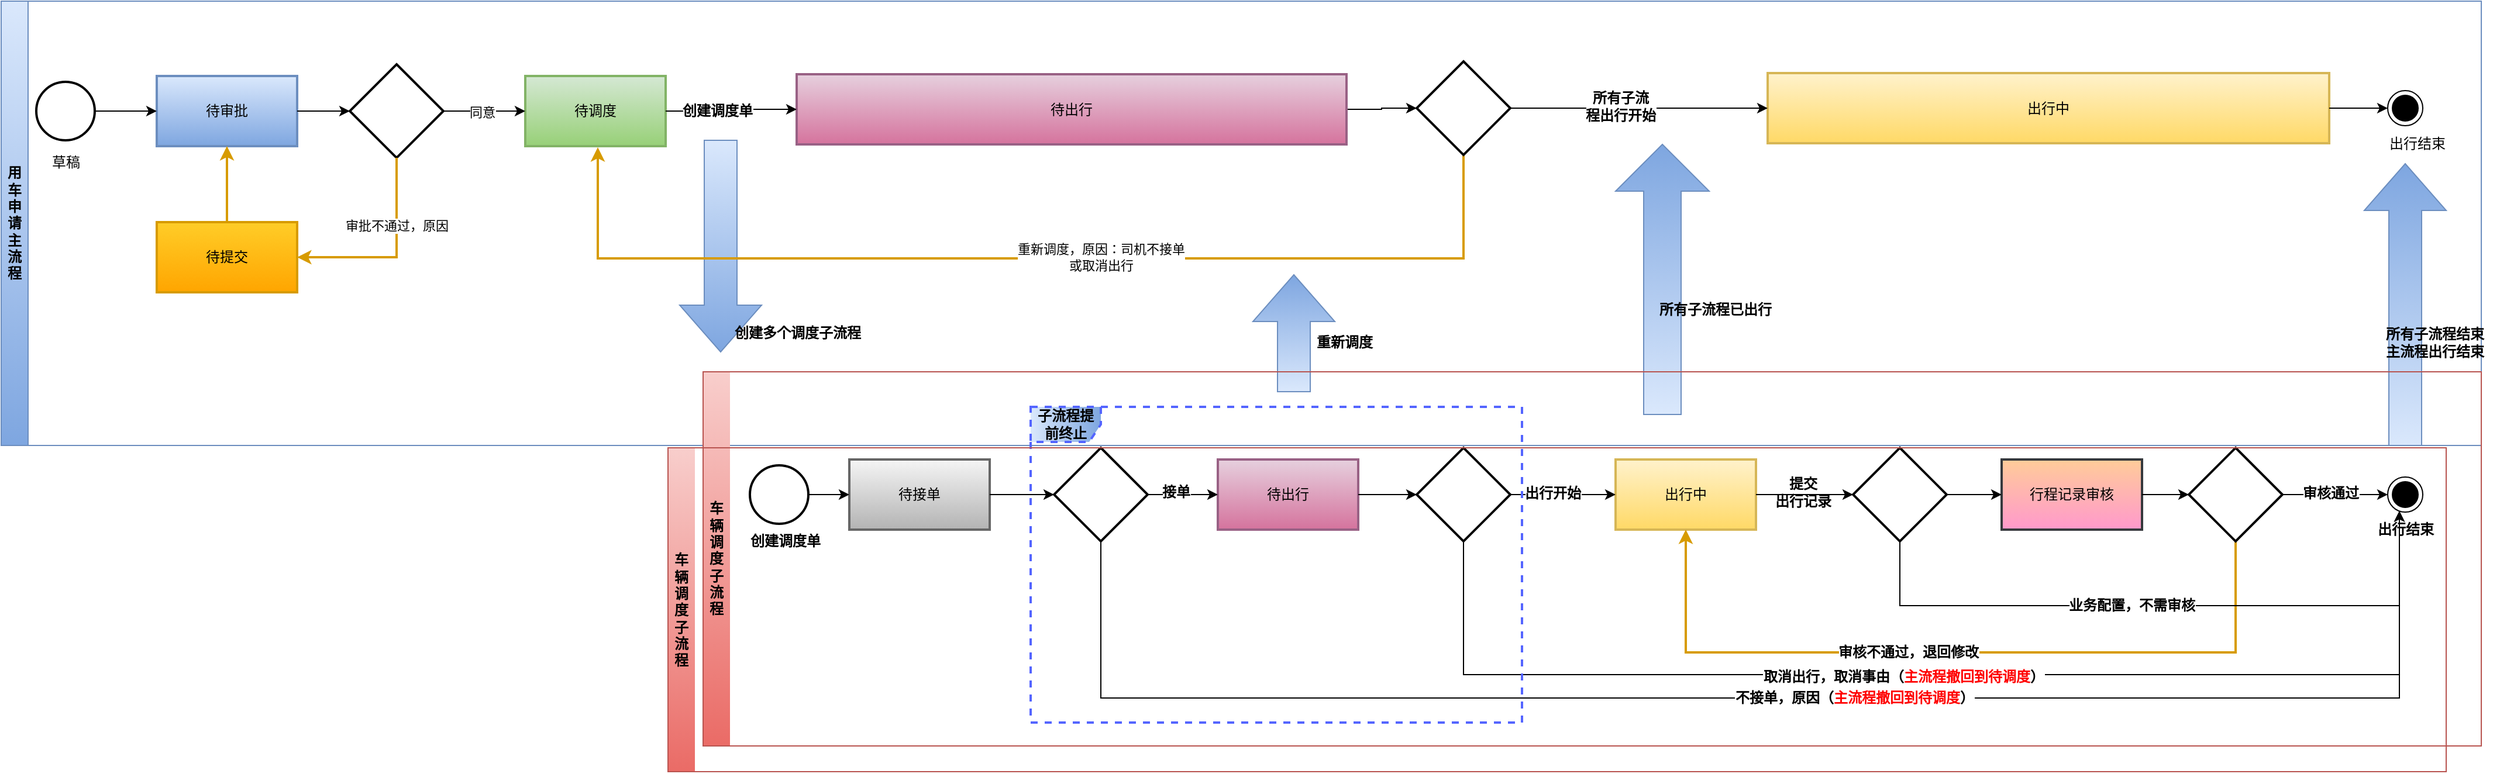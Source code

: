 <mxfile version="23.1.5" type="github">
  <diagram name="第 1 页" id="aXcOtmcwqD40-IplEOml">
    <mxGraphModel dx="2593" dy="1373" grid="1" gridSize="10" guides="1" tooltips="1" connect="1" arrows="1" fold="1" page="1" pageScale="1" pageWidth="413" pageHeight="291" math="0" shadow="0">
      <root>
        <mxCell id="0" />
        <mxCell id="1" parent="0" />
        <mxCell id="gm9_kd5wZLlUvfbRDpWR-106" value="" style="group" vertex="1" connectable="0" parent="1">
          <mxGeometry x="130" y="90" width="2135" height="659" as="geometry" />
        </mxCell>
        <mxCell id="gm9_kd5wZLlUvfbRDpWR-6" value="待审批" style="whiteSpace=wrap;html=1;strokeWidth=2;fillColor=#dae8fc;gradientColor=#7ea6e0;strokeColor=#6c8ebf;" vertex="1" parent="gm9_kd5wZLlUvfbRDpWR-106">
          <mxGeometry x="133" y="64" width="120" height="60" as="geometry" />
        </mxCell>
        <mxCell id="gm9_kd5wZLlUvfbRDpWR-10" value="" style="rhombus;whiteSpace=wrap;html=1;strokeWidth=2;" vertex="1" parent="gm9_kd5wZLlUvfbRDpWR-106">
          <mxGeometry x="298" y="54" width="80" height="80" as="geometry" />
        </mxCell>
        <mxCell id="gm9_kd5wZLlUvfbRDpWR-11" value="" style="edgeStyle=orthogonalEdgeStyle;rounded=0;orthogonalLoop=1;jettySize=auto;html=1;" edge="1" parent="gm9_kd5wZLlUvfbRDpWR-106" source="gm9_kd5wZLlUvfbRDpWR-6" target="gm9_kd5wZLlUvfbRDpWR-10">
          <mxGeometry relative="1" as="geometry" />
        </mxCell>
        <mxCell id="gm9_kd5wZLlUvfbRDpWR-12" value="待调度" style="whiteSpace=wrap;html=1;strokeWidth=2;fillColor=#d5e8d4;gradientColor=#97d077;strokeColor=#82b366;" vertex="1" parent="gm9_kd5wZLlUvfbRDpWR-106">
          <mxGeometry x="448" y="64" width="120" height="60" as="geometry" />
        </mxCell>
        <mxCell id="gm9_kd5wZLlUvfbRDpWR-13" value="" style="edgeStyle=orthogonalEdgeStyle;rounded=0;orthogonalLoop=1;jettySize=auto;html=1;" edge="1" parent="gm9_kd5wZLlUvfbRDpWR-106" source="gm9_kd5wZLlUvfbRDpWR-10" target="gm9_kd5wZLlUvfbRDpWR-12">
          <mxGeometry relative="1" as="geometry" />
        </mxCell>
        <mxCell id="gm9_kd5wZLlUvfbRDpWR-18" value="同意" style="edgeLabel;html=1;align=center;verticalAlign=middle;resizable=0;points=[];" vertex="1" connectable="0" parent="gm9_kd5wZLlUvfbRDpWR-13">
          <mxGeometry x="-0.067" y="-1" relative="1" as="geometry">
            <mxPoint as="offset" />
          </mxGeometry>
        </mxCell>
        <mxCell id="gm9_kd5wZLlUvfbRDpWR-16" style="edgeStyle=orthogonalEdgeStyle;rounded=0;orthogonalLoop=1;jettySize=auto;html=1;entryX=0.5;entryY=1;entryDx=0;entryDy=0;fillColor=#ffcd28;gradientColor=#ffa500;strokeColor=#d79b00;strokeWidth=2;" edge="1" parent="gm9_kd5wZLlUvfbRDpWR-106" source="gm9_kd5wZLlUvfbRDpWR-14" target="gm9_kd5wZLlUvfbRDpWR-6">
          <mxGeometry relative="1" as="geometry" />
        </mxCell>
        <mxCell id="gm9_kd5wZLlUvfbRDpWR-14" value="待提交" style="whiteSpace=wrap;html=1;strokeWidth=2;fillColor=#ffcd28;gradientColor=#ffa500;strokeColor=#d79b00;" vertex="1" parent="gm9_kd5wZLlUvfbRDpWR-106">
          <mxGeometry x="133" y="189" width="120" height="60" as="geometry" />
        </mxCell>
        <mxCell id="gm9_kd5wZLlUvfbRDpWR-15" value="" style="edgeStyle=orthogonalEdgeStyle;rounded=0;orthogonalLoop=1;jettySize=auto;html=1;entryX=1;entryY=0.5;entryDx=0;entryDy=0;fillColor=#ffcd28;gradientColor=#ffa500;strokeColor=#d79b00;strokeWidth=2;" edge="1" parent="gm9_kd5wZLlUvfbRDpWR-106" source="gm9_kd5wZLlUvfbRDpWR-10" target="gm9_kd5wZLlUvfbRDpWR-14">
          <mxGeometry relative="1" as="geometry">
            <Array as="points">
              <mxPoint x="338" y="219" />
              <mxPoint x="253" y="219" />
            </Array>
          </mxGeometry>
        </mxCell>
        <mxCell id="gm9_kd5wZLlUvfbRDpWR-17" value="审批不通过，原因" style="edgeLabel;html=1;align=center;verticalAlign=middle;resizable=0;points=[];" vertex="1" connectable="0" parent="gm9_kd5wZLlUvfbRDpWR-15">
          <mxGeometry x="-0.318" relative="1" as="geometry">
            <mxPoint as="offset" />
          </mxGeometry>
        </mxCell>
        <mxCell id="gm9_kd5wZLlUvfbRDpWR-36" value="用车申请主流程" style="swimlane;verticalAlign=middle;fontFamily=Verdana;direction=north;html=1;flipH=0;flipV=1;horizontal=1;whiteSpace=wrap;startSize=23;labelPosition=center;verticalLabelPosition=middle;align=center;fillColor=#dae8fc;shadow=0;swimlaneFillColor=none;strokeColor=#6c8ebf;gradientColor=#7ea6e0;gradientDirection=east;glass=0;rounded=0;" vertex="1" parent="gm9_kd5wZLlUvfbRDpWR-106">
          <mxGeometry width="2120" height="380" as="geometry" />
        </mxCell>
        <mxCell id="gm9_kd5wZLlUvfbRDpWR-5" value="" style="strokeWidth=2;html=1;shape=mxgraph.flowchart.start_2;whiteSpace=wrap;" vertex="1" parent="gm9_kd5wZLlUvfbRDpWR-36">
          <mxGeometry x="30" y="69" width="50" height="50" as="geometry" />
        </mxCell>
        <mxCell id="gm9_kd5wZLlUvfbRDpWR-76" value="" style="html=1;shadow=0;dashed=0;align=center;verticalAlign=middle;shape=mxgraph.arrows2.arrow;dy=0.6;dx=40;direction=south;notch=0;strokeColor=#6c8ebf;swimlaneFillColor=none;fontFamily=Verdana;fontSize=12;fontColor=default;fontStyle=1;fillColor=#dae8fc;gradientColor=#7ea6e0;gradientDirection=east;" vertex="1" parent="gm9_kd5wZLlUvfbRDpWR-36">
          <mxGeometry x="580" y="119" width="70" height="181" as="geometry" />
        </mxCell>
        <mxCell id="gm9_kd5wZLlUvfbRDpWR-26" style="edgeStyle=orthogonalEdgeStyle;rounded=0;orthogonalLoop=1;jettySize=auto;html=1;entryX=0.5;entryY=1;entryDx=0;entryDy=0;fillColor=#ffcd28;gradientColor=#ffa500;strokeColor=#d79b00;strokeWidth=2;" edge="1" parent="gm9_kd5wZLlUvfbRDpWR-36" source="gm9_kd5wZLlUvfbRDpWR-22">
          <mxGeometry relative="1" as="geometry">
            <mxPoint x="865" y="135" as="sourcePoint" />
            <mxPoint x="510" y="125" as="targetPoint" />
            <Array as="points">
              <mxPoint x="1250" y="220" />
              <mxPoint x="510" y="220" />
            </Array>
          </mxGeometry>
        </mxCell>
        <mxCell id="gm9_kd5wZLlUvfbRDpWR-27" value="重新调度，原因：司机不接单&lt;br&gt;或取消出行" style="edgeLabel;html=1;align=center;verticalAlign=middle;resizable=0;points=[];" vertex="1" connectable="0" parent="gm9_kd5wZLlUvfbRDpWR-26">
          <mxGeometry x="0.016" relative="1" as="geometry">
            <mxPoint x="70" y="-1" as="offset" />
          </mxGeometry>
        </mxCell>
        <mxCell id="gm9_kd5wZLlUvfbRDpWR-23" value="" style="edgeStyle=orthogonalEdgeStyle;rounded=0;orthogonalLoop=1;jettySize=auto;html=1;" edge="1" parent="gm9_kd5wZLlUvfbRDpWR-36" source="gm9_kd5wZLlUvfbRDpWR-20" target="gm9_kd5wZLlUvfbRDpWR-22">
          <mxGeometry relative="1" as="geometry" />
        </mxCell>
        <mxCell id="gm9_kd5wZLlUvfbRDpWR-22" value="" style="rhombus;whiteSpace=wrap;html=1;strokeWidth=2;" vertex="1" parent="gm9_kd5wZLlUvfbRDpWR-36">
          <mxGeometry x="1210" y="51.5" width="80" height="80" as="geometry" />
        </mxCell>
        <mxCell id="gm9_kd5wZLlUvfbRDpWR-28" value="出行中" style="whiteSpace=wrap;html=1;strokeWidth=2;shadow=0;glass=0;fillStyle=auto;fillColor=#fff2cc;gradientColor=#ffd966;strokeColor=#d6b656;" vertex="1" parent="gm9_kd5wZLlUvfbRDpWR-36">
          <mxGeometry x="1510" y="61.5" width="480" height="60" as="geometry" />
        </mxCell>
        <mxCell id="gm9_kd5wZLlUvfbRDpWR-29" value="" style="edgeStyle=orthogonalEdgeStyle;rounded=0;orthogonalLoop=1;jettySize=auto;html=1;" edge="1" parent="gm9_kd5wZLlUvfbRDpWR-36" source="gm9_kd5wZLlUvfbRDpWR-22" target="gm9_kd5wZLlUvfbRDpWR-28">
          <mxGeometry relative="1" as="geometry" />
        </mxCell>
        <mxCell id="gm9_kd5wZLlUvfbRDpWR-80" value="所有子流&lt;br&gt;程出行开始" style="edgeLabel;html=1;align=center;verticalAlign=middle;resizable=0;points=[];shadow=0;strokeColor=#6c8ebf;swimlaneFillColor=none;fontFamily=Verdana;fontSize=12;fontColor=default;fontStyle=1;fillColor=#dae8fc;gradientColor=#7ea6e0;gradientDirection=east;" vertex="1" connectable="0" parent="gm9_kd5wZLlUvfbRDpWR-29">
          <mxGeometry x="-0.151" y="2" relative="1" as="geometry">
            <mxPoint as="offset" />
          </mxGeometry>
        </mxCell>
        <mxCell id="gm9_kd5wZLlUvfbRDpWR-34" value="" style="ellipse;html=1;shape=endState;fillColor=strokeColor;" vertex="1" parent="gm9_kd5wZLlUvfbRDpWR-36">
          <mxGeometry x="2040" y="76.5" width="30" height="30" as="geometry" />
        </mxCell>
        <mxCell id="gm9_kd5wZLlUvfbRDpWR-31" value="" style="edgeStyle=orthogonalEdgeStyle;rounded=0;orthogonalLoop=1;jettySize=auto;html=1;entryX=0;entryY=0.5;entryDx=0;entryDy=0;" edge="1" parent="gm9_kd5wZLlUvfbRDpWR-36" source="gm9_kd5wZLlUvfbRDpWR-28" target="gm9_kd5wZLlUvfbRDpWR-34">
          <mxGeometry relative="1" as="geometry">
            <mxPoint x="1480" y="91.5" as="targetPoint" />
          </mxGeometry>
        </mxCell>
        <mxCell id="gm9_kd5wZLlUvfbRDpWR-35" value="出行结束" style="text;html=1;align=center;verticalAlign=middle;resizable=0;points=[];autosize=1;strokeColor=none;fillColor=none;" vertex="1" parent="gm9_kd5wZLlUvfbRDpWR-36">
          <mxGeometry x="2030" y="106.5" width="70" height="30" as="geometry" />
        </mxCell>
        <mxCell id="gm9_kd5wZLlUvfbRDpWR-20" value="待出行" style="whiteSpace=wrap;html=1;strokeWidth=2;fillColor=#e6d0de;gradientColor=#d5739d;strokeColor=#996185;" vertex="1" parent="gm9_kd5wZLlUvfbRDpWR-36">
          <mxGeometry x="680" y="62.5" width="470" height="60" as="geometry" />
        </mxCell>
        <mxCell id="gm9_kd5wZLlUvfbRDpWR-82" value="" style="html=1;shadow=0;dashed=0;align=center;verticalAlign=middle;shape=mxgraph.arrows2.arrow;dy=0.6;dx=40;direction=north;notch=0;strokeColor=#6c8ebf;swimlaneFillColor=none;fontFamily=Verdana;fontSize=12;fontColor=default;fontStyle=1;fillColor=#dae8fc;gradientColor=#7ea6e0;gradientDirection=east;" vertex="1" parent="gm9_kd5wZLlUvfbRDpWR-36">
          <mxGeometry x="1380" y="122.5" width="80" height="231" as="geometry" />
        </mxCell>
        <mxCell id="gm9_kd5wZLlUvfbRDpWR-96" value="" style="html=1;shadow=0;dashed=0;align=center;verticalAlign=middle;shape=mxgraph.arrows2.arrow;dy=0.6;dx=40;direction=north;notch=0;strokeColor=#6c8ebf;swimlaneFillColor=none;fontFamily=Verdana;fontSize=12;fontColor=default;fontStyle=1;fillColor=#dae8fc;gradientColor=#7ea6e0;gradientDirection=east;" vertex="1" parent="gm9_kd5wZLlUvfbRDpWR-36">
          <mxGeometry x="1070" y="234" width="70" height="100" as="geometry" />
        </mxCell>
        <mxCell id="gm9_kd5wZLlUvfbRDpWR-99" value="所有子流程已出行" style="text;html=1;align=center;verticalAlign=middle;resizable=0;points=[];autosize=1;strokeColor=none;fillColor=none;fontFamily=Verdana;fontSize=12;fontColor=default;fontStyle=1;" vertex="1" parent="gm9_kd5wZLlUvfbRDpWR-36">
          <mxGeometry x="1405" y="249" width="120" height="30" as="geometry" />
        </mxCell>
        <mxCell id="gm9_kd5wZLlUvfbRDpWR-100" value="" style="html=1;shadow=0;dashed=0;align=center;verticalAlign=middle;shape=mxgraph.arrows2.arrow;dy=0.6;dx=40;direction=north;notch=0;strokeColor=#6c8ebf;swimlaneFillColor=none;fontFamily=Verdana;fontSize=12;fontColor=default;fontStyle=1;fillColor=#dae8fc;gradientColor=#7ea6e0;gradientDirection=east;" vertex="1" parent="gm9_kd5wZLlUvfbRDpWR-36">
          <mxGeometry x="2020" y="139" width="70" height="241" as="geometry" />
        </mxCell>
        <mxCell id="gm9_kd5wZLlUvfbRDpWR-9" value="草稿" style="text;html=1;align=center;verticalAlign=middle;resizable=0;points=[];autosize=1;strokeColor=none;fillColor=none;" vertex="1" parent="gm9_kd5wZLlUvfbRDpWR-36">
          <mxGeometry x="30" y="122.5" width="50" height="30" as="geometry" />
        </mxCell>
        <mxCell id="gm9_kd5wZLlUvfbRDpWR-7" value="" style="edgeStyle=orthogonalEdgeStyle;rounded=0;orthogonalLoop=1;jettySize=auto;html=1;exitX=1;exitY=0.5;exitDx=0;exitDy=0;exitPerimeter=0;" edge="1" parent="gm9_kd5wZLlUvfbRDpWR-106" source="gm9_kd5wZLlUvfbRDpWR-5" target="gm9_kd5wZLlUvfbRDpWR-6">
          <mxGeometry relative="1" as="geometry">
            <mxPoint x="88" y="94" as="sourcePoint" />
          </mxGeometry>
        </mxCell>
        <mxCell id="gm9_kd5wZLlUvfbRDpWR-21" value="" style="edgeStyle=orthogonalEdgeStyle;rounded=0;orthogonalLoop=1;jettySize=auto;html=1;" edge="1" parent="gm9_kd5wZLlUvfbRDpWR-106" source="gm9_kd5wZLlUvfbRDpWR-12" target="gm9_kd5wZLlUvfbRDpWR-20">
          <mxGeometry relative="1" as="geometry" />
        </mxCell>
        <mxCell id="gm9_kd5wZLlUvfbRDpWR-75" value="创建调度单" style="edgeLabel;html=1;align=center;verticalAlign=middle;resizable=0;points=[];shadow=0;strokeColor=#6c8ebf;swimlaneFillColor=none;fontFamily=Verdana;fontSize=12;fontColor=default;fontStyle=1;fillColor=#dae8fc;gradientColor=#7ea6e0;gradientDirection=east;" vertex="1" connectable="0" parent="gm9_kd5wZLlUvfbRDpWR-21">
          <mxGeometry x="-0.277" y="1" relative="1" as="geometry">
            <mxPoint x="3" y="1" as="offset" />
          </mxGeometry>
        </mxCell>
        <mxCell id="gm9_kd5wZLlUvfbRDpWR-39" value="待接单" style="whiteSpace=wrap;html=1;strokeWidth=2;fillColor=#f5f5f5;gradientColor=#b3b3b3;strokeColor=#666666;" vertex="1" parent="gm9_kd5wZLlUvfbRDpWR-106">
          <mxGeometry x="725" y="392" width="120" height="60" as="geometry" />
        </mxCell>
        <mxCell id="gm9_kd5wZLlUvfbRDpWR-41" value="" style="rhombus;whiteSpace=wrap;html=1;strokeWidth=2;" vertex="1" parent="gm9_kd5wZLlUvfbRDpWR-106">
          <mxGeometry x="900" y="382" width="80" height="80" as="geometry" />
        </mxCell>
        <mxCell id="gm9_kd5wZLlUvfbRDpWR-42" value="" style="edgeStyle=orthogonalEdgeStyle;rounded=0;orthogonalLoop=1;jettySize=auto;html=1;fontFamily=Verdana;fontSize=12;fontColor=default;fontStyle=1;" edge="1" parent="gm9_kd5wZLlUvfbRDpWR-106" source="gm9_kd5wZLlUvfbRDpWR-39" target="gm9_kd5wZLlUvfbRDpWR-41">
          <mxGeometry relative="1" as="geometry" />
        </mxCell>
        <mxCell id="gm9_kd5wZLlUvfbRDpWR-43" value="待出行" style="whiteSpace=wrap;html=1;strokeWidth=2;fillColor=#e6d0de;gradientColor=#d5739d;strokeColor=#996185;" vertex="1" parent="gm9_kd5wZLlUvfbRDpWR-106">
          <mxGeometry x="1040" y="392" width="120" height="60" as="geometry" />
        </mxCell>
        <mxCell id="gm9_kd5wZLlUvfbRDpWR-44" value="" style="edgeStyle=orthogonalEdgeStyle;rounded=0;orthogonalLoop=1;jettySize=auto;html=1;fontFamily=Verdana;fontSize=12;fontColor=default;fontStyle=1;" edge="1" parent="gm9_kd5wZLlUvfbRDpWR-106" source="gm9_kd5wZLlUvfbRDpWR-41" target="gm9_kd5wZLlUvfbRDpWR-43">
          <mxGeometry relative="1" as="geometry" />
        </mxCell>
        <mxCell id="gm9_kd5wZLlUvfbRDpWR-49" value="接单" style="edgeLabel;html=1;align=center;verticalAlign=middle;resizable=0;points=[];shadow=0;strokeColor=#6c8ebf;swimlaneFillColor=none;fontFamily=Verdana;fontSize=12;fontColor=default;fontStyle=1;fillColor=#dae8fc;gradientColor=#7ea6e0;gradientDirection=east;" vertex="1" connectable="0" parent="gm9_kd5wZLlUvfbRDpWR-44">
          <mxGeometry x="-0.2" y="2" relative="1" as="geometry">
            <mxPoint as="offset" />
          </mxGeometry>
        </mxCell>
        <mxCell id="gm9_kd5wZLlUvfbRDpWR-45" value="" style="rhombus;whiteSpace=wrap;html=1;strokeWidth=2;" vertex="1" parent="gm9_kd5wZLlUvfbRDpWR-106">
          <mxGeometry x="1210" y="382" width="80" height="80" as="geometry" />
        </mxCell>
        <mxCell id="gm9_kd5wZLlUvfbRDpWR-46" value="" style="edgeStyle=orthogonalEdgeStyle;rounded=0;orthogonalLoop=1;jettySize=auto;html=1;fontFamily=Verdana;fontSize=12;fontColor=default;fontStyle=1;" edge="1" parent="gm9_kd5wZLlUvfbRDpWR-106" source="gm9_kd5wZLlUvfbRDpWR-43" target="gm9_kd5wZLlUvfbRDpWR-45">
          <mxGeometry relative="1" as="geometry" />
        </mxCell>
        <mxCell id="gm9_kd5wZLlUvfbRDpWR-47" value="出行中" style="whiteSpace=wrap;html=1;strokeWidth=2;fillColor=#fff2cc;gradientColor=#ffd966;strokeColor=#d6b656;" vertex="1" parent="gm9_kd5wZLlUvfbRDpWR-106">
          <mxGeometry x="1380" y="392" width="120" height="60" as="geometry" />
        </mxCell>
        <mxCell id="gm9_kd5wZLlUvfbRDpWR-48" value="" style="edgeStyle=orthogonalEdgeStyle;rounded=0;orthogonalLoop=1;jettySize=auto;html=1;fontFamily=Verdana;fontSize=12;fontColor=default;fontStyle=1;" edge="1" parent="gm9_kd5wZLlUvfbRDpWR-106" source="gm9_kd5wZLlUvfbRDpWR-45" target="gm9_kd5wZLlUvfbRDpWR-47">
          <mxGeometry relative="1" as="geometry" />
        </mxCell>
        <mxCell id="gm9_kd5wZLlUvfbRDpWR-50" value="出行开始" style="edgeLabel;html=1;align=center;verticalAlign=middle;resizable=0;points=[];shadow=0;strokeColor=#6c8ebf;swimlaneFillColor=none;fontFamily=Verdana;fontSize=12;fontColor=default;fontStyle=1;fillColor=#dae8fc;gradientColor=#7ea6e0;gradientDirection=east;" vertex="1" connectable="0" parent="gm9_kd5wZLlUvfbRDpWR-48">
          <mxGeometry x="-0.2" y="1" relative="1" as="geometry">
            <mxPoint as="offset" />
          </mxGeometry>
        </mxCell>
        <mxCell id="gm9_kd5wZLlUvfbRDpWR-51" value="" style="rhombus;whiteSpace=wrap;html=1;strokeWidth=2;" vertex="1" parent="gm9_kd5wZLlUvfbRDpWR-106">
          <mxGeometry x="1583" y="382" width="80" height="80" as="geometry" />
        </mxCell>
        <mxCell id="gm9_kd5wZLlUvfbRDpWR-52" value="" style="edgeStyle=orthogonalEdgeStyle;rounded=0;orthogonalLoop=1;jettySize=auto;html=1;fontFamily=Verdana;fontSize=12;fontColor=default;fontStyle=1;" edge="1" parent="gm9_kd5wZLlUvfbRDpWR-106" source="gm9_kd5wZLlUvfbRDpWR-47" target="gm9_kd5wZLlUvfbRDpWR-51">
          <mxGeometry relative="1" as="geometry" />
        </mxCell>
        <mxCell id="gm9_kd5wZLlUvfbRDpWR-53" value="行程记录审核" style="whiteSpace=wrap;html=1;strokeWidth=2;fillColor=#ffcc99;strokeColor=#36393d;gradientColor=#FF99CC;" vertex="1" parent="gm9_kd5wZLlUvfbRDpWR-106">
          <mxGeometry x="1710" y="392" width="120" height="60" as="geometry" />
        </mxCell>
        <mxCell id="gm9_kd5wZLlUvfbRDpWR-54" value="" style="edgeStyle=orthogonalEdgeStyle;rounded=0;orthogonalLoop=1;jettySize=auto;html=1;fontFamily=Verdana;fontSize=12;fontColor=default;fontStyle=1;" edge="1" parent="gm9_kd5wZLlUvfbRDpWR-106" source="gm9_kd5wZLlUvfbRDpWR-51" target="gm9_kd5wZLlUvfbRDpWR-53">
          <mxGeometry relative="1" as="geometry" />
        </mxCell>
        <mxCell id="gm9_kd5wZLlUvfbRDpWR-62" style="edgeStyle=orthogonalEdgeStyle;rounded=0;orthogonalLoop=1;jettySize=auto;html=1;exitX=0.5;exitY=1;exitDx=0;exitDy=0;entryX=0.5;entryY=1;entryDx=0;entryDy=0;fontFamily=Verdana;fontSize=12;fontColor=default;fontStyle=1;fillColor=#ffcd28;gradientColor=#ffa500;strokeColor=#d79b00;curved=0;strokeWidth=2;" edge="1" parent="gm9_kd5wZLlUvfbRDpWR-106" source="gm9_kd5wZLlUvfbRDpWR-55" target="gm9_kd5wZLlUvfbRDpWR-47">
          <mxGeometry relative="1" as="geometry">
            <Array as="points">
              <mxPoint x="1910" y="557" />
              <mxPoint x="1440" y="557" />
            </Array>
          </mxGeometry>
        </mxCell>
        <mxCell id="gm9_kd5wZLlUvfbRDpWR-63" value="审核不通过，退回修改" style="edgeLabel;html=1;align=center;verticalAlign=middle;resizable=0;points=[];shadow=0;strokeColor=#6c8ebf;swimlaneFillColor=none;fontFamily=Verdana;fontSize=12;fontColor=default;fontStyle=1;fillColor=#dae8fc;gradientColor=#7ea6e0;gradientDirection=east;" vertex="1" connectable="0" parent="gm9_kd5wZLlUvfbRDpWR-62">
          <mxGeometry x="0.045" y="-3" relative="1" as="geometry">
            <mxPoint x="-25" y="3" as="offset" />
          </mxGeometry>
        </mxCell>
        <mxCell id="gm9_kd5wZLlUvfbRDpWR-55" value="" style="rhombus;whiteSpace=wrap;html=1;strokeWidth=2;" vertex="1" parent="gm9_kd5wZLlUvfbRDpWR-106">
          <mxGeometry x="1870" y="382" width="80" height="80" as="geometry" />
        </mxCell>
        <mxCell id="gm9_kd5wZLlUvfbRDpWR-56" value="" style="edgeStyle=orthogonalEdgeStyle;rounded=0;orthogonalLoop=1;jettySize=auto;html=1;fontFamily=Verdana;fontSize=12;fontColor=default;fontStyle=1;" edge="1" parent="gm9_kd5wZLlUvfbRDpWR-106" source="gm9_kd5wZLlUvfbRDpWR-53" target="gm9_kd5wZLlUvfbRDpWR-55">
          <mxGeometry relative="1" as="geometry">
            <Array as="points">
              <mxPoint x="1870" y="422" />
            </Array>
          </mxGeometry>
        </mxCell>
        <mxCell id="gm9_kd5wZLlUvfbRDpWR-57" value="" style="ellipse;html=1;shape=endState;fillColor=strokeColor;" vertex="1" parent="gm9_kd5wZLlUvfbRDpWR-106">
          <mxGeometry x="2040" y="407" width="30" height="30" as="geometry" />
        </mxCell>
        <mxCell id="gm9_kd5wZLlUvfbRDpWR-73" style="edgeStyle=orthogonalEdgeStyle;rounded=0;orthogonalLoop=1;jettySize=auto;html=1;exitX=0.5;exitY=1;exitDx=0;exitDy=0;fontFamily=Verdana;fontSize=12;fontColor=default;fontStyle=1;" edge="1" parent="gm9_kd5wZLlUvfbRDpWR-106" source="gm9_kd5wZLlUvfbRDpWR-41" target="gm9_kd5wZLlUvfbRDpWR-57">
          <mxGeometry relative="1" as="geometry">
            <Array as="points">
              <mxPoint x="940" y="596" />
              <mxPoint x="2050" y="596" />
            </Array>
          </mxGeometry>
        </mxCell>
        <mxCell id="gm9_kd5wZLlUvfbRDpWR-74" value="不接单，原因（&lt;font style=&quot;border-color: var(--border-color);&quot; color=&quot;#ff0000&quot;&gt;主流程撤回到待调度&lt;/font&gt;）" style="edgeLabel;html=1;align=center;verticalAlign=middle;resizable=0;points=[];shadow=0;strokeColor=#6c8ebf;swimlaneFillColor=none;fontFamily=Verdana;fontSize=12;fontColor=default;fontStyle=1;fillColor=#dae8fc;gradientColor=#7ea6e0;gradientDirection=east;" vertex="1" connectable="0" parent="gm9_kd5wZLlUvfbRDpWR-73">
          <mxGeometry x="0.108" relative="1" as="geometry">
            <mxPoint as="offset" />
          </mxGeometry>
        </mxCell>
        <mxCell id="gm9_kd5wZLlUvfbRDpWR-67" style="edgeStyle=orthogonalEdgeStyle;rounded=0;orthogonalLoop=1;jettySize=auto;html=1;exitX=0.5;exitY=1;exitDx=0;exitDy=0;fontFamily=Verdana;fontSize=12;fontColor=default;fontStyle=1;" edge="1" parent="gm9_kd5wZLlUvfbRDpWR-106" source="gm9_kd5wZLlUvfbRDpWR-45" target="gm9_kd5wZLlUvfbRDpWR-57">
          <mxGeometry relative="1" as="geometry">
            <Array as="points">
              <mxPoint x="1250" y="576" />
              <mxPoint x="2050" y="576" />
            </Array>
          </mxGeometry>
        </mxCell>
        <mxCell id="gm9_kd5wZLlUvfbRDpWR-68" value="取消出行，取消事由（&lt;font color=&quot;#ff0000&quot;&gt;主流程撤回到待调度&lt;/font&gt;）" style="edgeLabel;html=1;align=center;verticalAlign=middle;resizable=0;points=[];shadow=0;strokeColor=#6c8ebf;swimlaneFillColor=none;fontFamily=Verdana;fontSize=12;fontColor=default;fontStyle=1;fillColor=#dae8fc;gradientColor=#7ea6e0;gradientDirection=east;" vertex="1" connectable="0" parent="gm9_kd5wZLlUvfbRDpWR-67">
          <mxGeometry x="-0.072" y="-2" relative="1" as="geometry">
            <mxPoint x="1" as="offset" />
          </mxGeometry>
        </mxCell>
        <mxCell id="gm9_kd5wZLlUvfbRDpWR-64" style="edgeStyle=orthogonalEdgeStyle;rounded=0;orthogonalLoop=1;jettySize=auto;html=1;exitX=0.5;exitY=1;exitDx=0;exitDy=0;fontFamily=Verdana;fontSize=12;fontColor=default;fontStyle=1;" edge="1" parent="gm9_kd5wZLlUvfbRDpWR-106" source="gm9_kd5wZLlUvfbRDpWR-51" target="gm9_kd5wZLlUvfbRDpWR-57">
          <mxGeometry relative="1" as="geometry">
            <mxPoint x="1639" y="442" as="sourcePoint" />
            <mxPoint x="2070" y="417" as="targetPoint" />
            <Array as="points">
              <mxPoint x="1623" y="517" />
              <mxPoint x="2050" y="517" />
            </Array>
          </mxGeometry>
        </mxCell>
        <mxCell id="gm9_kd5wZLlUvfbRDpWR-65" value="业务配置，不需审核" style="edgeLabel;html=1;align=center;verticalAlign=middle;resizable=0;points=[];shadow=0;strokeColor=#6c8ebf;swimlaneFillColor=none;fontFamily=Verdana;fontSize=12;fontColor=default;fontStyle=1;fillColor=#dae8fc;gradientColor=#7ea6e0;gradientDirection=east;" vertex="1" connectable="0" parent="gm9_kd5wZLlUvfbRDpWR-64">
          <mxGeometry x="-0.026" relative="1" as="geometry">
            <mxPoint x="-21" as="offset" />
          </mxGeometry>
        </mxCell>
        <mxCell id="gm9_kd5wZLlUvfbRDpWR-58" style="edgeStyle=orthogonalEdgeStyle;rounded=0;orthogonalLoop=1;jettySize=auto;html=1;exitX=1;exitY=0.5;exitDx=0;exitDy=0;entryX=0;entryY=0.5;entryDx=0;entryDy=0;fontFamily=Verdana;fontSize=12;fontColor=default;fontStyle=1;" edge="1" parent="gm9_kd5wZLlUvfbRDpWR-106" source="gm9_kd5wZLlUvfbRDpWR-55" target="gm9_kd5wZLlUvfbRDpWR-57">
          <mxGeometry relative="1" as="geometry" />
        </mxCell>
        <mxCell id="gm9_kd5wZLlUvfbRDpWR-61" value="审核通过" style="edgeLabel;html=1;align=center;verticalAlign=middle;resizable=0;points=[];shadow=0;strokeColor=#6c8ebf;swimlaneFillColor=none;fontFamily=Verdana;fontSize=12;fontColor=default;fontStyle=1;fillColor=#dae8fc;gradientColor=#7ea6e0;gradientDirection=east;" vertex="1" connectable="0" parent="gm9_kd5wZLlUvfbRDpWR-58">
          <mxGeometry x="-0.086" y="1" relative="1" as="geometry">
            <mxPoint as="offset" />
          </mxGeometry>
        </mxCell>
        <mxCell id="gm9_kd5wZLlUvfbRDpWR-60" value="出行结束" style="text;html=1;align=center;verticalAlign=middle;resizable=0;points=[];autosize=1;strokeColor=none;fillColor=none;fontFamily=Verdana;fontSize=12;fontColor=default;fontStyle=1;" vertex="1" parent="gm9_kd5wZLlUvfbRDpWR-106">
          <mxGeometry x="2020" y="437" width="70" height="30" as="geometry" />
        </mxCell>
        <mxCell id="gm9_kd5wZLlUvfbRDpWR-66" value="提交&lt;br&gt;出行记录" style="text;html=1;align=center;verticalAlign=middle;resizable=0;points=[];autosize=1;strokeColor=none;fillColor=none;fontFamily=Verdana;fontSize=12;fontColor=default;fontStyle=1;" vertex="1" parent="gm9_kd5wZLlUvfbRDpWR-106">
          <mxGeometry x="1505" y="400" width="70" height="40" as="geometry" />
        </mxCell>
        <mxCell id="gm9_kd5wZLlUvfbRDpWR-71" value="车辆调度&lt;br&gt;子流程" style="swimlane;verticalAlign=middle;fontFamily=Verdana;direction=north;html=1;flipH=0;flipV=1;horizontal=1;whiteSpace=wrap;startSize=23;labelPosition=center;verticalLabelPosition=middle;align=center;fillColor=#f8cecc;shadow=0;swimlaneFillColor=none;strokeColor=#b85450;gradientColor=#ea6b66;gradientDirection=east;glass=0;rounded=0;swimlaneLine=0;" vertex="1" parent="gm9_kd5wZLlUvfbRDpWR-106">
          <mxGeometry x="600" y="317" width="1520" height="320" as="geometry" />
        </mxCell>
        <mxCell id="gm9_kd5wZLlUvfbRDpWR-38" value="" style="strokeWidth=2;html=1;shape=mxgraph.flowchart.start_2;whiteSpace=wrap;" vertex="1" parent="gm9_kd5wZLlUvfbRDpWR-71">
          <mxGeometry x="40" y="80" width="50" height="50" as="geometry" />
        </mxCell>
        <mxCell id="gm9_kd5wZLlUvfbRDpWR-72" value="创建调度单" style="text;html=1;align=center;verticalAlign=middle;resizable=0;points=[];autosize=1;strokeColor=none;fillColor=none;fontFamily=Verdana;fontSize=12;fontColor=default;fontStyle=1;" vertex="1" parent="gm9_kd5wZLlUvfbRDpWR-71">
          <mxGeometry x="30" y="130" width="80" height="30" as="geometry" />
        </mxCell>
        <mxCell id="gm9_kd5wZLlUvfbRDpWR-95" value="子流程提前终止" style="shape=umlFrame;whiteSpace=wrap;html=1;pointerEvents=0;shadow=0;strokeColor=#5465FF;align=center;verticalAlign=middle;swimlaneFillColor=none;fontFamily=Verdana;fontSize=12;fontColor=default;fontStyle=1;fillColor=#dae8fc;gradientColor=#7ea6e0;gradientDirection=east;dashed=1;strokeWidth=2;" vertex="1" parent="gm9_kd5wZLlUvfbRDpWR-71">
          <mxGeometry x="280" y="30" width="420" height="270" as="geometry" />
        </mxCell>
        <mxCell id="gm9_kd5wZLlUvfbRDpWR-40" value="" style="edgeStyle=orthogonalEdgeStyle;rounded=0;orthogonalLoop=1;jettySize=auto;html=1;fontFamily=Verdana;fontSize=12;fontColor=default;fontStyle=1;" edge="1" parent="gm9_kd5wZLlUvfbRDpWR-106" source="gm9_kd5wZLlUvfbRDpWR-38" target="gm9_kd5wZLlUvfbRDpWR-39">
          <mxGeometry relative="1" as="geometry" />
        </mxCell>
        <mxCell id="gm9_kd5wZLlUvfbRDpWR-79" value="&amp;nbsp; &amp;nbsp; &amp;nbsp; &amp;nbsp;创建多个调度子流程" style="text;html=1;align=center;verticalAlign=middle;resizable=0;points=[];autosize=1;strokeColor=none;fillColor=none;fontFamily=Verdana;fontSize=12;fontColor=default;fontStyle=1;" vertex="1" parent="gm9_kd5wZLlUvfbRDpWR-106">
          <mxGeometry x="590" y="269" width="160" height="30" as="geometry" />
        </mxCell>
        <mxCell id="gm9_kd5wZLlUvfbRDpWR-97" value="重新调度" style="text;html=1;align=center;verticalAlign=middle;resizable=0;points=[];autosize=1;strokeColor=none;fillColor=none;fontFamily=Verdana;fontSize=12;fontColor=default;fontStyle=1;" vertex="1" parent="gm9_kd5wZLlUvfbRDpWR-106">
          <mxGeometry x="1113" y="277" width="70" height="30" as="geometry" />
        </mxCell>
        <mxCell id="gm9_kd5wZLlUvfbRDpWR-101" value="所有子流程结束&lt;br&gt;主流程出行结束" style="text;html=1;align=center;verticalAlign=middle;resizable=0;points=[];autosize=1;strokeColor=none;fillColor=none;fontFamily=Verdana;fontSize=12;fontColor=default;fontStyle=1;" vertex="1" parent="gm9_kd5wZLlUvfbRDpWR-106">
          <mxGeometry x="2025" y="272" width="110" height="40" as="geometry" />
        </mxCell>
        <mxCell id="gm9_kd5wZLlUvfbRDpWR-102" value="车辆调度&lt;br&gt;子流程" style="swimlane;verticalAlign=middle;fontFamily=Verdana;direction=north;html=1;flipH=0;flipV=1;horizontal=1;whiteSpace=wrap;startSize=23;labelPosition=center;verticalLabelPosition=middle;align=center;fillColor=#f8cecc;shadow=0;swimlaneFillColor=none;strokeColor=#b85450;gradientColor=#ea6b66;gradientDirection=east;glass=0;rounded=0;swimlaneLine=0;" vertex="1" parent="gm9_kd5wZLlUvfbRDpWR-106">
          <mxGeometry x="570" y="382" width="1520" height="277" as="geometry" />
        </mxCell>
      </root>
    </mxGraphModel>
  </diagram>
</mxfile>
